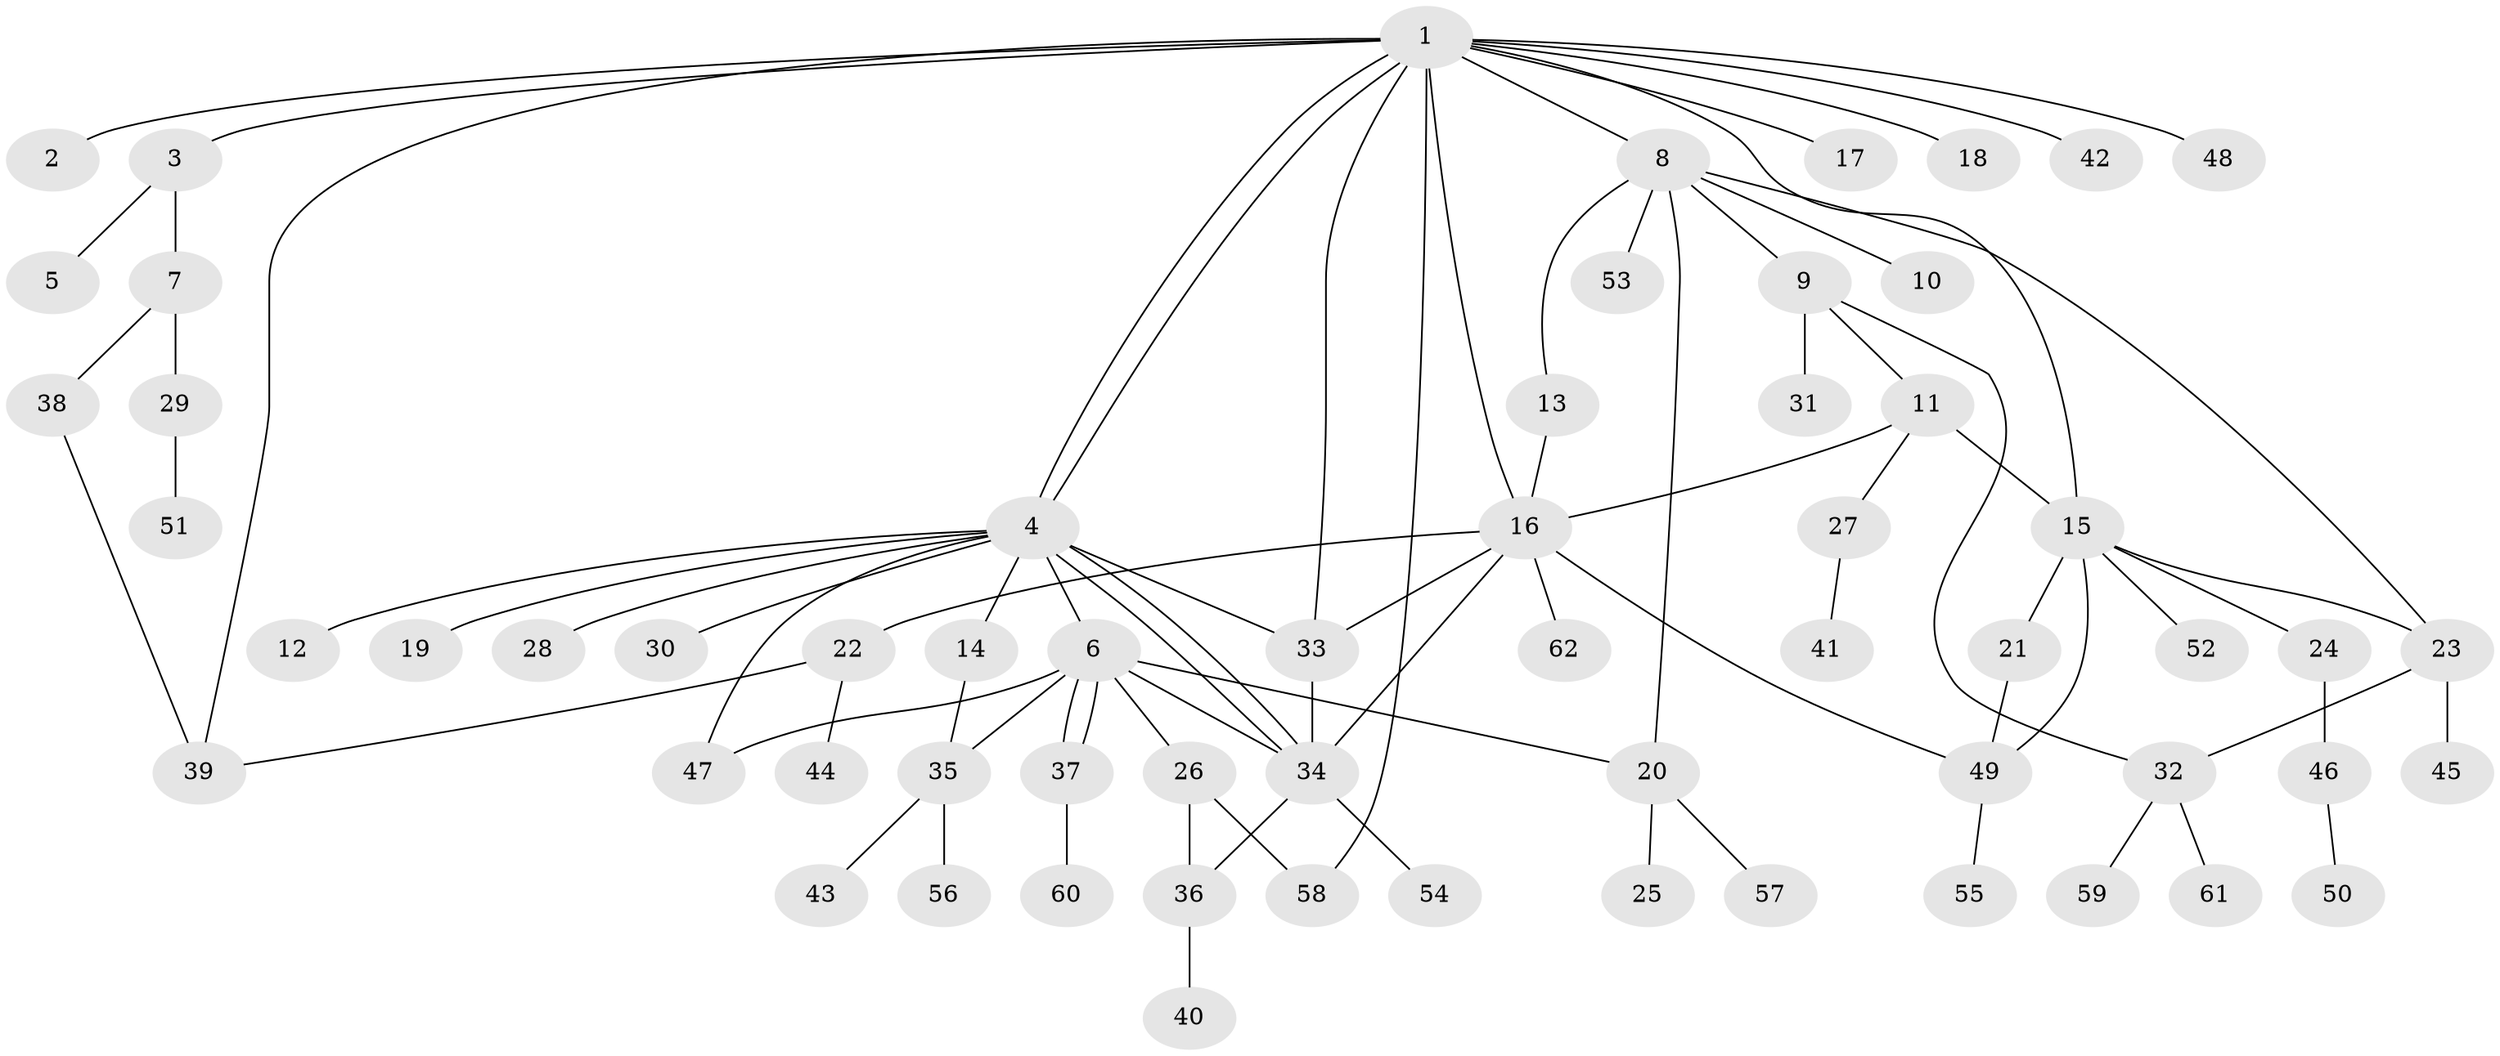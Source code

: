 // Generated by graph-tools (version 1.1) at 2025/01/03/09/25 03:01:42]
// undirected, 62 vertices, 83 edges
graph export_dot {
graph [start="1"]
  node [color=gray90,style=filled];
  1;
  2;
  3;
  4;
  5;
  6;
  7;
  8;
  9;
  10;
  11;
  12;
  13;
  14;
  15;
  16;
  17;
  18;
  19;
  20;
  21;
  22;
  23;
  24;
  25;
  26;
  27;
  28;
  29;
  30;
  31;
  32;
  33;
  34;
  35;
  36;
  37;
  38;
  39;
  40;
  41;
  42;
  43;
  44;
  45;
  46;
  47;
  48;
  49;
  50;
  51;
  52;
  53;
  54;
  55;
  56;
  57;
  58;
  59;
  60;
  61;
  62;
  1 -- 2;
  1 -- 3;
  1 -- 4;
  1 -- 4;
  1 -- 8;
  1 -- 15;
  1 -- 16;
  1 -- 17;
  1 -- 18;
  1 -- 33;
  1 -- 39;
  1 -- 42;
  1 -- 48;
  1 -- 58;
  3 -- 5;
  3 -- 7;
  4 -- 6;
  4 -- 12;
  4 -- 14;
  4 -- 19;
  4 -- 28;
  4 -- 30;
  4 -- 33;
  4 -- 34;
  4 -- 34;
  4 -- 47;
  6 -- 20;
  6 -- 26;
  6 -- 34;
  6 -- 35;
  6 -- 37;
  6 -- 37;
  6 -- 47;
  7 -- 29;
  7 -- 38;
  8 -- 9;
  8 -- 10;
  8 -- 13;
  8 -- 20;
  8 -- 23;
  8 -- 53;
  9 -- 11;
  9 -- 31;
  9 -- 32;
  11 -- 15;
  11 -- 16;
  11 -- 27;
  13 -- 16;
  14 -- 35;
  15 -- 21;
  15 -- 23;
  15 -- 24;
  15 -- 49;
  15 -- 52;
  16 -- 22;
  16 -- 33;
  16 -- 34;
  16 -- 49;
  16 -- 62;
  20 -- 25;
  20 -- 57;
  21 -- 49;
  22 -- 39;
  22 -- 44;
  23 -- 32;
  23 -- 45;
  24 -- 46;
  26 -- 36;
  26 -- 58;
  27 -- 41;
  29 -- 51;
  32 -- 59;
  32 -- 61;
  33 -- 34;
  34 -- 36;
  34 -- 54;
  35 -- 43;
  35 -- 56;
  36 -- 40;
  37 -- 60;
  38 -- 39;
  46 -- 50;
  49 -- 55;
}
